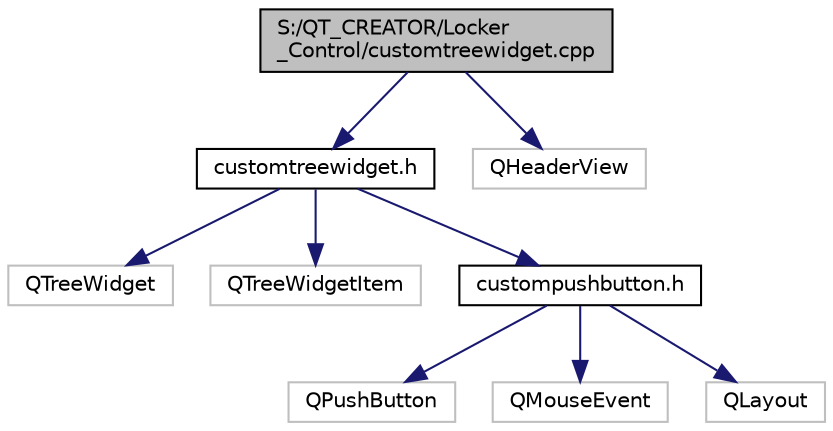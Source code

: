 digraph "S:/QT_CREATOR/Locker_Control/customtreewidget.cpp"
{
  edge [fontname="Helvetica",fontsize="10",labelfontname="Helvetica",labelfontsize="10"];
  node [fontname="Helvetica",fontsize="10",shape=record];
  Node1 [label="S:/QT_CREATOR/Locker\l_Control/customtreewidget.cpp",height=0.2,width=0.4,color="black", fillcolor="grey75", style="filled", fontcolor="black"];
  Node1 -> Node2 [color="midnightblue",fontsize="10",style="solid",fontname="Helvetica"];
  Node2 [label="customtreewidget.h",height=0.2,width=0.4,color="black", fillcolor="white", style="filled",URL="$customtreewidget_8h.html"];
  Node2 -> Node3 [color="midnightblue",fontsize="10",style="solid",fontname="Helvetica"];
  Node3 [label="QTreeWidget",height=0.2,width=0.4,color="grey75", fillcolor="white", style="filled"];
  Node2 -> Node4 [color="midnightblue",fontsize="10",style="solid",fontname="Helvetica"];
  Node4 [label="QTreeWidgetItem",height=0.2,width=0.4,color="grey75", fillcolor="white", style="filled"];
  Node2 -> Node5 [color="midnightblue",fontsize="10",style="solid",fontname="Helvetica"];
  Node5 [label="custompushbutton.h",height=0.2,width=0.4,color="black", fillcolor="white", style="filled",URL="$custompushbutton_8h.html"];
  Node5 -> Node6 [color="midnightblue",fontsize="10",style="solid",fontname="Helvetica"];
  Node6 [label="QPushButton",height=0.2,width=0.4,color="grey75", fillcolor="white", style="filled"];
  Node5 -> Node7 [color="midnightblue",fontsize="10",style="solid",fontname="Helvetica"];
  Node7 [label="QMouseEvent",height=0.2,width=0.4,color="grey75", fillcolor="white", style="filled"];
  Node5 -> Node8 [color="midnightblue",fontsize="10",style="solid",fontname="Helvetica"];
  Node8 [label="QLayout",height=0.2,width=0.4,color="grey75", fillcolor="white", style="filled"];
  Node1 -> Node9 [color="midnightblue",fontsize="10",style="solid",fontname="Helvetica"];
  Node9 [label="QHeaderView",height=0.2,width=0.4,color="grey75", fillcolor="white", style="filled"];
}
